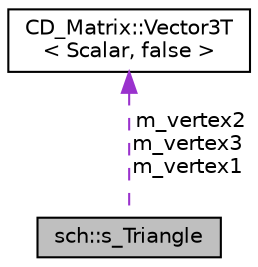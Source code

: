 digraph "sch::s_Triangle"
{
 // LATEX_PDF_SIZE
  edge [fontname="Helvetica",fontsize="10",labelfontname="Helvetica",labelfontsize="10"];
  node [fontname="Helvetica",fontsize="10",shape=record];
  Node1 [label="sch::s_Triangle",height=0.2,width=0.4,color="black", fillcolor="grey75", style="filled", fontcolor="black",tooltip="Defines a triangle."];
  Node2 -> Node1 [dir="back",color="darkorchid3",fontsize="10",style="dashed",label=" m_vertex2\nm_vertex3\nm_vertex1" ,fontname="Helvetica"];
  Node2 [label="CD_Matrix::Vector3T\l\< Scalar, false \>",height=0.2,width=0.4,color="black", fillcolor="white", style="filled",URL="$structCD__Matrix_1_1Vector3T.html",tooltip=" "];
}
